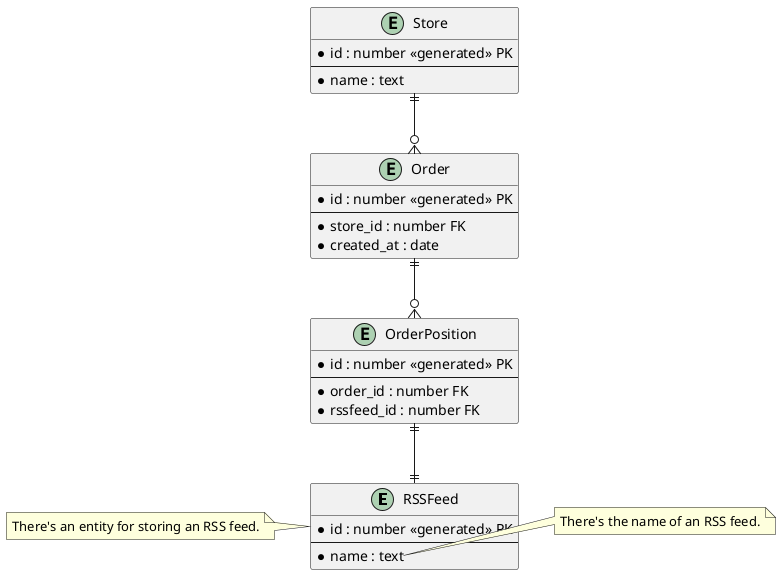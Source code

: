 @startuml

entity RSSFeed {
    * id : number <<generated>> PK
    --
    * name : text
}
note left
    There's an entity for storing an RSS feed.
end note
note right of RSSFeed::name
    There's the name of an RSS feed.
end note

entity Store {
    * id : number <<generated>> PK
    --
    * name : text
}

entity Order {
    * id : number <<generated>> PK
    --
    * store_id : number FK
    * created_at : date
}

entity OrderPosition {
    * id : number <<generated>> PK
    --
    * order_id : number FK
    * rssfeed_id : number FK
}

Store ||--o{ Order
Order ||--o{ OrderPosition
OrderPosition ||--|| RSSFeed

@enduml